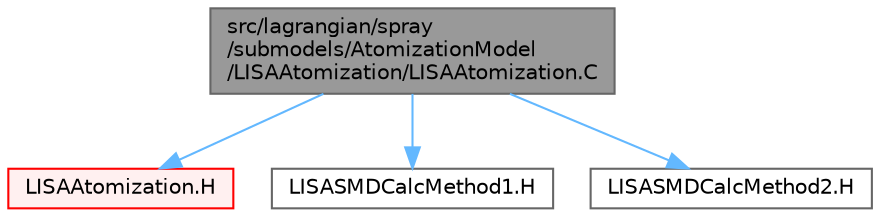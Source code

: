 digraph "src/lagrangian/spray/submodels/AtomizationModel/LISAAtomization/LISAAtomization.C"
{
 // LATEX_PDF_SIZE
  bgcolor="transparent";
  edge [fontname=Helvetica,fontsize=10,labelfontname=Helvetica,labelfontsize=10];
  node [fontname=Helvetica,fontsize=10,shape=box,height=0.2,width=0.4];
  Node1 [id="Node000001",label="src/lagrangian/spray\l/submodels/AtomizationModel\l/LISAAtomization/LISAAtomization.C",height=0.2,width=0.4,color="gray40", fillcolor="grey60", style="filled", fontcolor="black",tooltip=" "];
  Node1 -> Node2 [id="edge1_Node000001_Node000002",color="steelblue1",style="solid",tooltip=" "];
  Node2 [id="Node000002",label="LISAAtomization.H",height=0.2,width=0.4,color="red", fillcolor="#FFF0F0", style="filled",URL="$LISAAtomization_8H.html",tooltip=" "];
  Node1 -> Node150 [id="edge2_Node000001_Node000150",color="steelblue1",style="solid",tooltip=" "];
  Node150 [id="Node000150",label="LISASMDCalcMethod1.H",height=0.2,width=0.4,color="grey40", fillcolor="white", style="filled",URL="$LISASMDCalcMethod1_8H.html",tooltip=" "];
  Node1 -> Node151 [id="edge3_Node000001_Node000151",color="steelblue1",style="solid",tooltip=" "];
  Node151 [id="Node000151",label="LISASMDCalcMethod2.H",height=0.2,width=0.4,color="grey40", fillcolor="white", style="filled",URL="$LISASMDCalcMethod2_8H.html",tooltip=" "];
}
